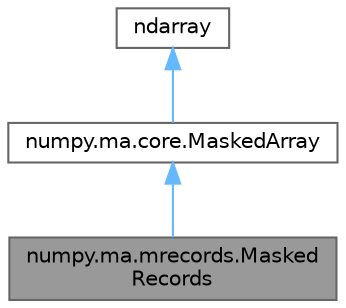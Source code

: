 digraph "numpy.ma.mrecords.MaskedRecords"
{
 // LATEX_PDF_SIZE
  bgcolor="transparent";
  edge [fontname=Helvetica,fontsize=10,labelfontname=Helvetica,labelfontsize=10];
  node [fontname=Helvetica,fontsize=10,shape=box,height=0.2,width=0.4];
  Node1 [id="Node000001",label="numpy.ma.mrecords.Masked\lRecords",height=0.2,width=0.4,color="gray40", fillcolor="grey60", style="filled", fontcolor="black",tooltip=" "];
  Node2 -> Node1 [id="edge3_Node000001_Node000002",dir="back",color="steelblue1",style="solid",tooltip=" "];
  Node2 [id="Node000002",label="numpy.ma.core.MaskedArray",height=0.2,width=0.4,color="gray40", fillcolor="white", style="filled",URL="$classnumpy_1_1ma_1_1core_1_1MaskedArray.html",tooltip=" "];
  Node3 -> Node2 [id="edge4_Node000002_Node000003",dir="back",color="steelblue1",style="solid",tooltip=" "];
  Node3 [id="Node000003",label="ndarray",height=0.2,width=0.4,color="gray40", fillcolor="white", style="filled",tooltip=" "];
}

